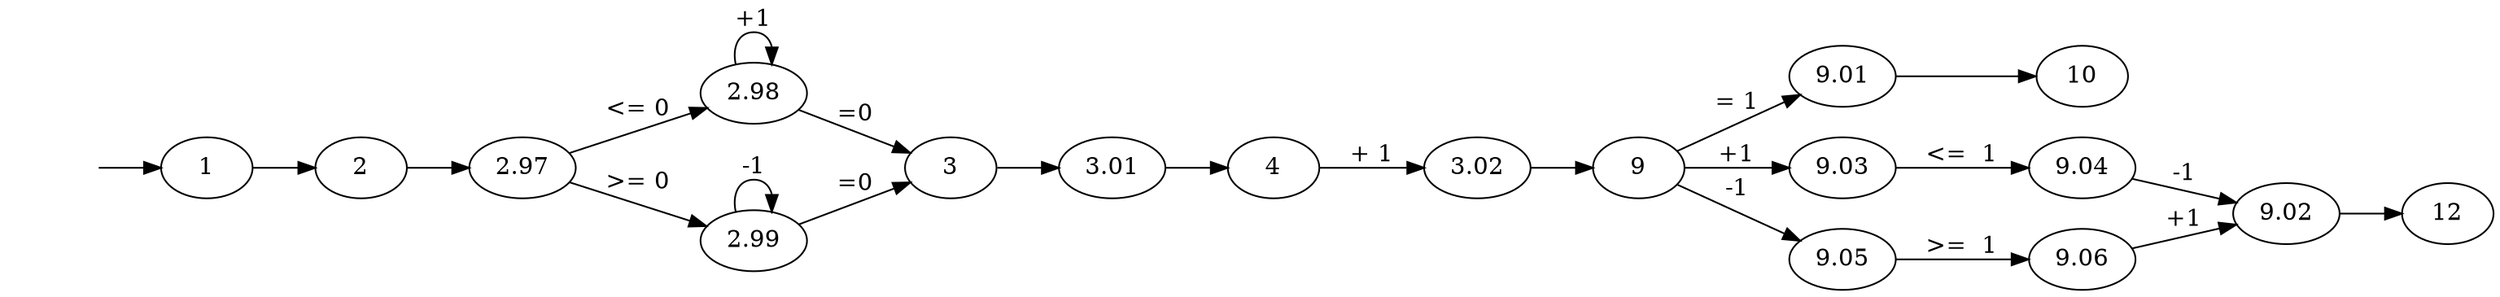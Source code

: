 digraph G {
		rankdir=LR
		Q0[label="1"];
		Q1[label="2"];
		Q2[label="3"];
		Q3[label="2.97"];
		Q4[label="2.98"];
		Q5[label="2.99"];
		Q6[label="3.01"];
		Q7[label="4"];
		Q8[label="3.02"];
		Q9[label="9"];
		Q10[label="9.01"];
		Q11[label="10"];
		Q12[label="9.03"];
		Q13[label="9.04"];
		Q14[label="9.05"];
		Q15[label="9.06"];
		Q16[label="9.02"];
		Q17[label="12"];
		Qi[style=invis];
		Qi -> Q0 [label=""]
		Q0 -> Q1 [label=""]
		Q3 -> Q4 [label="<= 0"]
		Q4 -> Q4 [label="+1"]
		Q4 -> Q2 [label="=0"]
		Q3 -> Q5 [label=">= 0"]
		Q5 -> Q5 [label="-1"]
		Q5 -> Q2 [label="=0"]
		Q1 -> Q3 [label=""]
		Q6 -> Q7 [label=""]
		Q7 -> Q8 [label="+ 1"]
		Q2 -> Q6 [label=""]
		Q8 -> Q9 [label=""]
		Q10 -> Q11 [label=""]
		Q9 -> Q10 [label="= 1"]
		Q9 -> Q12 [label="+1"]
		Q12 -> Q13 [label="<=  1"]
		Q13 -> Q16 [label="-1"]
		Q9 -> Q14 [label="-1"]
		Q14 -> Q15 [label=">=  1"]
		Q15 -> Q16 [label="+1"]
		Q16 -> Q17 [label=""]
		
}